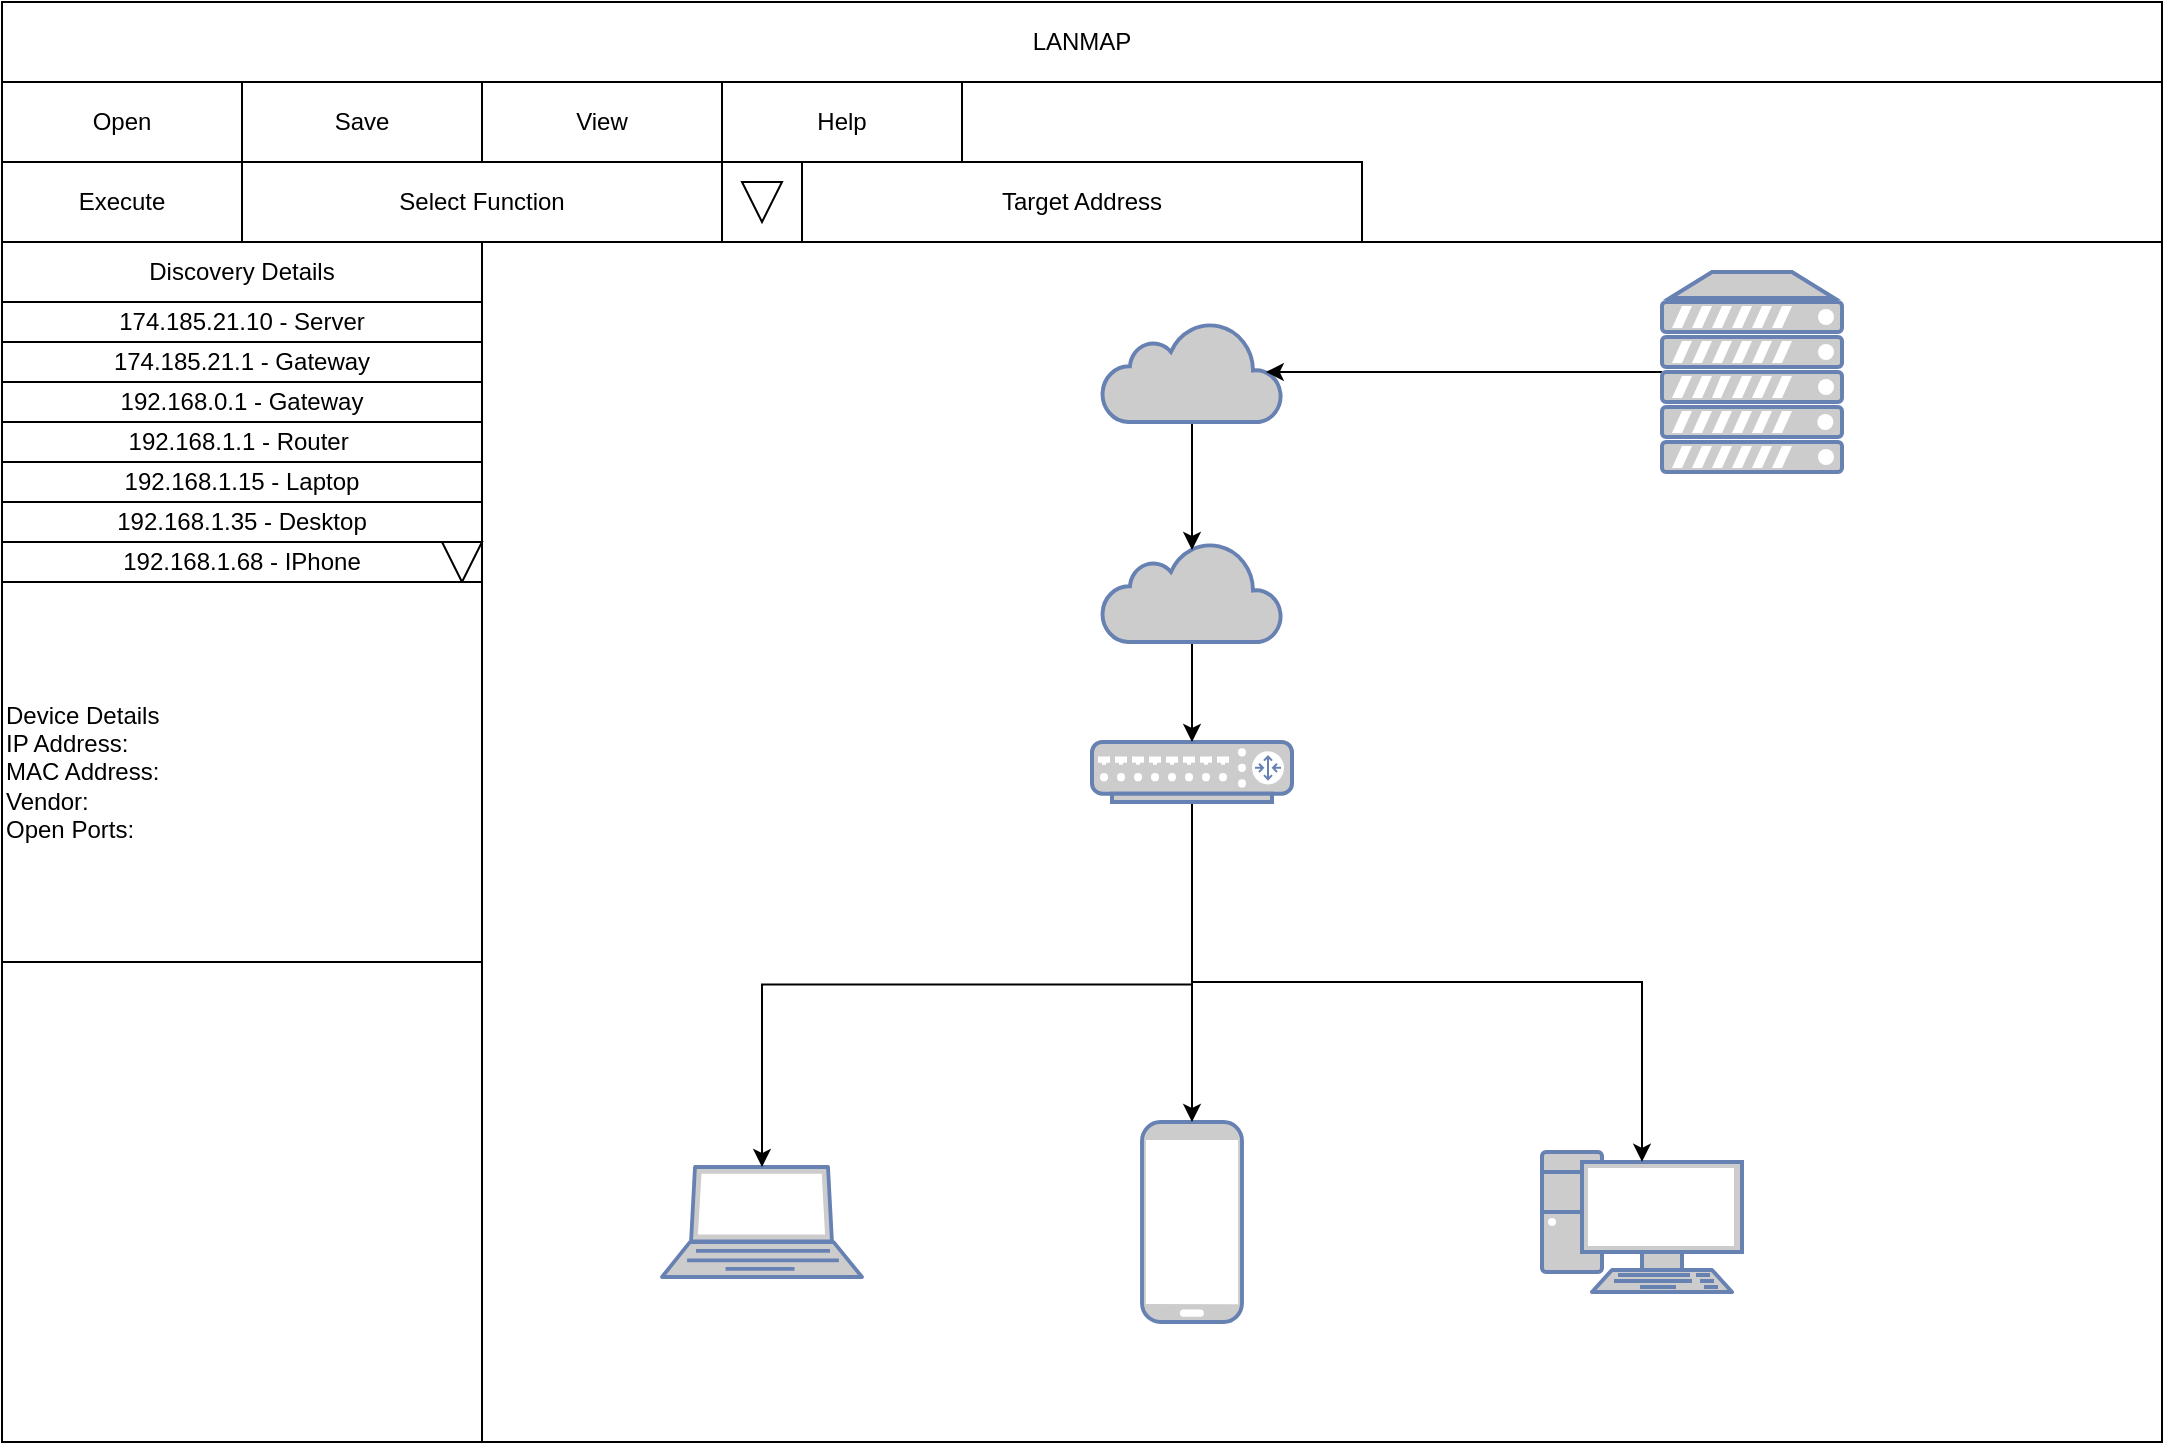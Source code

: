 <mxfile version="12.6.5" type="device"><diagram id="kjy4KckSuBC2ir3khO-f" name="Page-1"><mxGraphModel dx="1351" dy="1036" grid="1" gridSize="10" guides="1" tooltips="1" connect="1" arrows="1" fold="1" page="1" pageScale="1" pageWidth="1169" pageHeight="827" math="0" shadow="0"><root><mxCell id="0"/><mxCell id="1" parent="0"/><mxCell id="kANfZVUPpSWjQxfqW-GB-53" value="" style="rounded=0;whiteSpace=wrap;html=1;" vertex="1" parent="1"><mxGeometry x="40" y="40" width="1080" height="720" as="geometry"/></mxCell><mxCell id="kANfZVUPpSWjQxfqW-GB-1" value="LANMAP" style="rounded=0;whiteSpace=wrap;html=1;" vertex="1" parent="1"><mxGeometry x="40" y="40" width="1080" height="40" as="geometry"/></mxCell><mxCell id="kANfZVUPpSWjQxfqW-GB-2" value="" style="rounded=0;whiteSpace=wrap;html=1;" vertex="1" parent="1"><mxGeometry x="280" y="160" width="840" height="600" as="geometry"/></mxCell><mxCell id="kANfZVUPpSWjQxfqW-GB-3" value="" style="rounded=0;whiteSpace=wrap;html=1;" vertex="1" parent="1"><mxGeometry x="40" y="160" width="240" height="600" as="geometry"/></mxCell><mxCell id="kANfZVUPpSWjQxfqW-GB-9" value="" style="fontColor=#0066CC;verticalAlign=top;verticalLabelPosition=bottom;labelPosition=center;align=center;html=1;outlineConnect=0;fillColor=#CCCCCC;strokeColor=#6881B3;gradientColor=none;gradientDirection=north;strokeWidth=2;shape=mxgraph.networks.laptop;" vertex="1" parent="1"><mxGeometry x="370" y="622.5" width="100" height="55" as="geometry"/></mxCell><mxCell id="kANfZVUPpSWjQxfqW-GB-10" value="" style="fontColor=#0066CC;verticalAlign=top;verticalLabelPosition=bottom;labelPosition=center;align=center;html=1;outlineConnect=0;fillColor=#CCCCCC;strokeColor=#6881B3;gradientColor=none;gradientDirection=north;strokeWidth=2;shape=mxgraph.networks.mobile;" vertex="1" parent="1"><mxGeometry x="610" y="600" width="50" height="100" as="geometry"/></mxCell><mxCell id="kANfZVUPpSWjQxfqW-GB-11" value="" style="fontColor=#0066CC;verticalAlign=top;verticalLabelPosition=bottom;labelPosition=center;align=center;html=1;outlineConnect=0;fillColor=#CCCCCC;strokeColor=#6881B3;gradientColor=none;gradientDirection=north;strokeWidth=2;shape=mxgraph.networks.pc;" vertex="1" parent="1"><mxGeometry x="810" y="615" width="100" height="70" as="geometry"/></mxCell><mxCell id="kANfZVUPpSWjQxfqW-GB-16" style="edgeStyle=orthogonalEdgeStyle;rounded=0;orthogonalLoop=1;jettySize=auto;html=1;exitX=0.5;exitY=1;exitDx=0;exitDy=0;exitPerimeter=0;entryX=0.5;entryY=0.07;entryDx=0;entryDy=0;entryPerimeter=0;" edge="1" parent="1" source="kANfZVUPpSWjQxfqW-GB-12" target="kANfZVUPpSWjQxfqW-GB-11"><mxGeometry relative="1" as="geometry"><Array as="points"><mxPoint x="635" y="530"/><mxPoint x="860" y="530"/></Array></mxGeometry></mxCell><mxCell id="kANfZVUPpSWjQxfqW-GB-17" style="edgeStyle=orthogonalEdgeStyle;rounded=0;orthogonalLoop=1;jettySize=auto;html=1;exitX=0.5;exitY=1;exitDx=0;exitDy=0;exitPerimeter=0;entryX=0.5;entryY=0;entryDx=0;entryDy=0;entryPerimeter=0;" edge="1" parent="1" source="kANfZVUPpSWjQxfqW-GB-12" target="kANfZVUPpSWjQxfqW-GB-10"><mxGeometry relative="1" as="geometry"/></mxCell><mxCell id="kANfZVUPpSWjQxfqW-GB-20" style="edgeStyle=orthogonalEdgeStyle;rounded=0;orthogonalLoop=1;jettySize=auto;html=1;exitX=0.5;exitY=1;exitDx=0;exitDy=0;exitPerimeter=0;entryX=0.5;entryY=0;entryDx=0;entryDy=0;entryPerimeter=0;" edge="1" parent="1" source="kANfZVUPpSWjQxfqW-GB-12" target="kANfZVUPpSWjQxfqW-GB-9"><mxGeometry relative="1" as="geometry"/></mxCell><mxCell id="kANfZVUPpSWjQxfqW-GB-12" value="" style="fontColor=#0066CC;verticalAlign=top;verticalLabelPosition=bottom;labelPosition=center;align=center;html=1;outlineConnect=0;fillColor=#CCCCCC;strokeColor=#6881B3;gradientColor=none;gradientDirection=north;strokeWidth=2;shape=mxgraph.networks.router;" vertex="1" parent="1"><mxGeometry x="585" y="410" width="100" height="30" as="geometry"/></mxCell><mxCell id="kANfZVUPpSWjQxfqW-GB-15" style="edgeStyle=orthogonalEdgeStyle;rounded=0;orthogonalLoop=1;jettySize=auto;html=1;exitX=0.5;exitY=1;exitDx=0;exitDy=0;exitPerimeter=0;entryX=0.5;entryY=0;entryDx=0;entryDy=0;entryPerimeter=0;" edge="1" parent="1" source="kANfZVUPpSWjQxfqW-GB-13" target="kANfZVUPpSWjQxfqW-GB-12"><mxGeometry relative="1" as="geometry"/></mxCell><mxCell id="kANfZVUPpSWjQxfqW-GB-13" value="" style="html=1;outlineConnect=0;fillColor=#CCCCCC;strokeColor=#6881B3;gradientColor=none;gradientDirection=north;strokeWidth=2;shape=mxgraph.networks.cloud;fontColor=#ffffff;" vertex="1" parent="1"><mxGeometry x="590" y="310" width="90" height="50" as="geometry"/></mxCell><mxCell id="kANfZVUPpSWjQxfqW-GB-24" value="Execute" style="rounded=0;whiteSpace=wrap;html=1;" vertex="1" parent="1"><mxGeometry x="40" y="120" width="120" height="40" as="geometry"/></mxCell><mxCell id="kANfZVUPpSWjQxfqW-GB-25" value="Select Function" style="rounded=0;whiteSpace=wrap;html=1;" vertex="1" parent="1"><mxGeometry x="160" y="120" width="240" height="40" as="geometry"/></mxCell><mxCell id="kANfZVUPpSWjQxfqW-GB-26" value="" style="rounded=0;whiteSpace=wrap;html=1;" vertex="1" parent="1"><mxGeometry x="400" y="120" width="40" height="40" as="geometry"/></mxCell><mxCell id="kANfZVUPpSWjQxfqW-GB-27" value="" style="html=1;shadow=0;dashed=0;align=center;verticalAlign=middle;shape=mxgraph.arrows2.arrow;dy=0.6;dx=40;direction=south;notch=0;" vertex="1" parent="1"><mxGeometry x="410" y="130" width="20" height="20" as="geometry"/></mxCell><mxCell id="kANfZVUPpSWjQxfqW-GB-30" value="Target Address" style="rounded=0;whiteSpace=wrap;html=1;" vertex="1" parent="1"><mxGeometry x="440" y="120" width="280" height="40" as="geometry"/></mxCell><mxCell id="kANfZVUPpSWjQxfqW-GB-35" style="edgeStyle=orthogonalEdgeStyle;rounded=0;orthogonalLoop=1;jettySize=auto;html=1;exitX=0.5;exitY=1;exitDx=0;exitDy=0;exitPerimeter=0;entryX=0.5;entryY=0.08;entryDx=0;entryDy=0;entryPerimeter=0;" edge="1" parent="1" source="kANfZVUPpSWjQxfqW-GB-32" target="kANfZVUPpSWjQxfqW-GB-13"><mxGeometry relative="1" as="geometry"/></mxCell><mxCell id="kANfZVUPpSWjQxfqW-GB-32" value="" style="html=1;outlineConnect=0;fillColor=#CCCCCC;strokeColor=#6881B3;gradientColor=none;gradientDirection=north;strokeWidth=2;shape=mxgraph.networks.cloud;fontColor=#ffffff;" vertex="1" parent="1"><mxGeometry x="590" y="200" width="90" height="50" as="geometry"/></mxCell><mxCell id="kANfZVUPpSWjQxfqW-GB-34" style="edgeStyle=orthogonalEdgeStyle;rounded=0;orthogonalLoop=1;jettySize=auto;html=1;exitX=0;exitY=0.5;exitDx=0;exitDy=0;exitPerimeter=0;entryX=0.91;entryY=0.5;entryDx=0;entryDy=0;entryPerimeter=0;" edge="1" parent="1" source="kANfZVUPpSWjQxfqW-GB-33" target="kANfZVUPpSWjQxfqW-GB-32"><mxGeometry relative="1" as="geometry"/></mxCell><mxCell id="kANfZVUPpSWjQxfqW-GB-33" value="" style="fontColor=#0066CC;verticalAlign=top;verticalLabelPosition=bottom;labelPosition=center;align=center;html=1;outlineConnect=0;fillColor=#CCCCCC;strokeColor=#6881B3;gradientColor=none;gradientDirection=north;strokeWidth=2;shape=mxgraph.networks.server;" vertex="1" parent="1"><mxGeometry x="870" y="175" width="90" height="100" as="geometry"/></mxCell><mxCell id="kANfZVUPpSWjQxfqW-GB-36" value="Open" style="rounded=0;whiteSpace=wrap;html=1;" vertex="1" parent="1"><mxGeometry x="40" y="80" width="120" height="40" as="geometry"/></mxCell><mxCell id="kANfZVUPpSWjQxfqW-GB-37" value="Save" style="rounded=0;whiteSpace=wrap;html=1;" vertex="1" parent="1"><mxGeometry x="160" y="80" width="120" height="40" as="geometry"/></mxCell><mxCell id="kANfZVUPpSWjQxfqW-GB-38" value="View" style="rounded=0;whiteSpace=wrap;html=1;" vertex="1" parent="1"><mxGeometry x="280" y="80" width="120" height="40" as="geometry"/></mxCell><mxCell id="kANfZVUPpSWjQxfqW-GB-39" value="Help" style="rounded=0;whiteSpace=wrap;html=1;" vertex="1" parent="1"><mxGeometry x="400" y="80" width="120" height="40" as="geometry"/></mxCell><mxCell id="kANfZVUPpSWjQxfqW-GB-40" value="Discovery Details" style="rounded=0;whiteSpace=wrap;html=1;" vertex="1" parent="1"><mxGeometry x="40" y="160" width="240" height="30" as="geometry"/></mxCell><mxCell id="kANfZVUPpSWjQxfqW-GB-41" value="174.185.21.10 - Server" style="rounded=0;whiteSpace=wrap;html=1;" vertex="1" parent="1"><mxGeometry x="40" y="190" width="240" height="20" as="geometry"/></mxCell><mxCell id="kANfZVUPpSWjQxfqW-GB-42" value="174.185.21.1 - Gateway" style="rounded=0;whiteSpace=wrap;html=1;" vertex="1" parent="1"><mxGeometry x="40" y="210" width="240" height="20" as="geometry"/></mxCell><mxCell id="kANfZVUPpSWjQxfqW-GB-43" value="192.168.0.1 - Gateway" style="rounded=0;whiteSpace=wrap;html=1;" vertex="1" parent="1"><mxGeometry x="40" y="230" width="240" height="20" as="geometry"/></mxCell><mxCell id="kANfZVUPpSWjQxfqW-GB-44" value="192.168.1.1 - Router&amp;nbsp;" style="rounded=0;whiteSpace=wrap;html=1;" vertex="1" parent="1"><mxGeometry x="40" y="250" width="240" height="20" as="geometry"/></mxCell><mxCell id="kANfZVUPpSWjQxfqW-GB-45" value="192.168.1.15 - Laptop" style="rounded=0;whiteSpace=wrap;html=1;" vertex="1" parent="1"><mxGeometry x="40" y="270" width="240" height="20" as="geometry"/></mxCell><mxCell id="kANfZVUPpSWjQxfqW-GB-46" value="192.168.1.35 - Desktop" style="rounded=0;whiteSpace=wrap;html=1;" vertex="1" parent="1"><mxGeometry x="40" y="290" width="240" height="20" as="geometry"/></mxCell><mxCell id="kANfZVUPpSWjQxfqW-GB-47" value="192.168.1.68 - IPhone" style="rounded=0;whiteSpace=wrap;html=1;" vertex="1" parent="1"><mxGeometry x="40" y="310" width="240" height="20" as="geometry"/></mxCell><mxCell id="kANfZVUPpSWjQxfqW-GB-50" value="" style="html=1;shadow=0;dashed=0;align=center;verticalAlign=middle;shape=mxgraph.arrows2.arrow;dy=0.6;dx=40;direction=south;notch=0;" vertex="1" parent="1"><mxGeometry x="260" y="310" width="20" height="20" as="geometry"/></mxCell><mxCell id="kANfZVUPpSWjQxfqW-GB-51" value="Device Details&lt;br&gt;IP Address:&lt;br&gt;MAC Address:&lt;br&gt;Vendor:&lt;br&gt;Open Ports:" style="rounded=0;whiteSpace=wrap;html=1;align=left;" vertex="1" parent="1"><mxGeometry x="40" y="330" width="240" height="190" as="geometry"/></mxCell></root></mxGraphModel></diagram></mxfile>